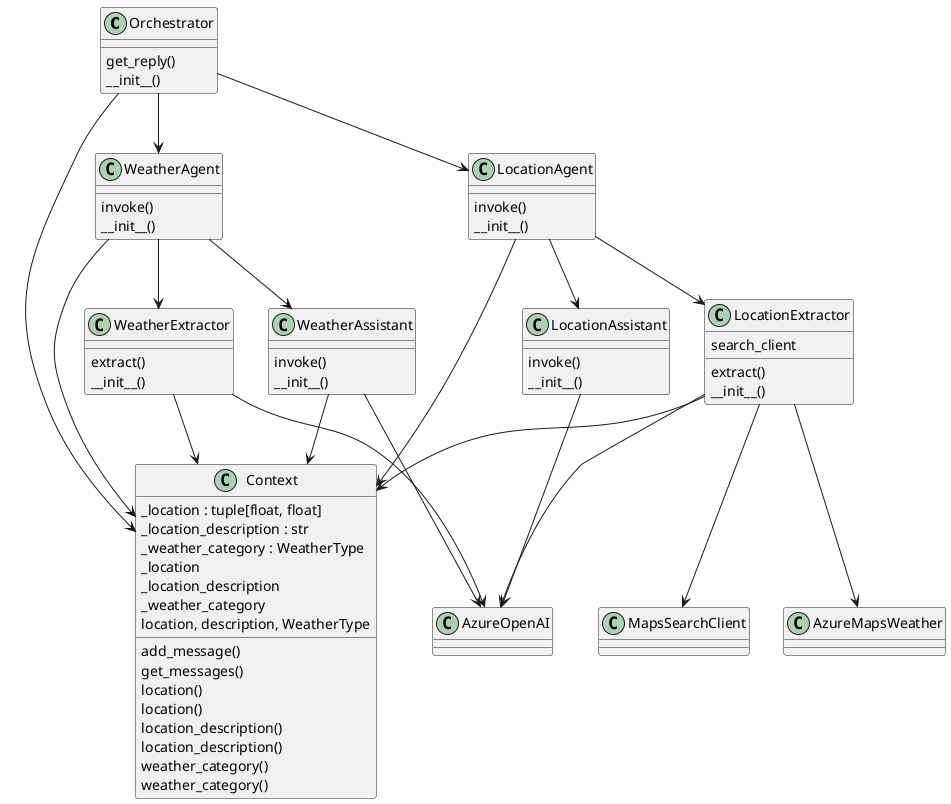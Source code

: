 @startuml weather_UML
class Orchestrator {
    get_reply()
        __init__()
}
Orchestrator --> Context
Orchestrator --> LocationAgent
Orchestrator --> WeatherAgent
class WeatherExtractor {
    extract()
        __init__()
}
WeatherExtractor --> Context
WeatherExtractor --> AzureOpenAI
class Context {
    add_message()
    get_messages()
    location()
    location()
    location_description()
    location_description()
    weather_category()
    weather_category()
        _location : tuple[float, float] 
    _location_description : str 
    _weather_category : WeatherType 
    _location
    _location_description
    _weather_category
    location, description, WeatherType
}
class WeatherAssistant {
    invoke()
        __init__()
}
WeatherAssistant --> Context
WeatherAssistant --> AzureOpenAI
class WeatherAgent {
    invoke()
        __init__()
}
WeatherAgent --> WeatherAssistant
WeatherAgent --> WeatherExtractor
WeatherAgent --> Context
class LocationExtractor {
    extract()
        search_client
    __init__()
}
LocationExtractor --> AzureOpenAI
LocationExtractor --> Context
LocationExtractor --> MapsSearchClient
LocationExtractor --> AzureMapsWeather
class LocationAssistant {
    invoke()
        __init__()
}
LocationAssistant --> AzureOpenAI
class LocationAgent {
    invoke()
        __init__()
}
LocationAgent --> LocationAssistant
LocationAgent --> LocationExtractor
LocationAgent --> Context
@enduml
